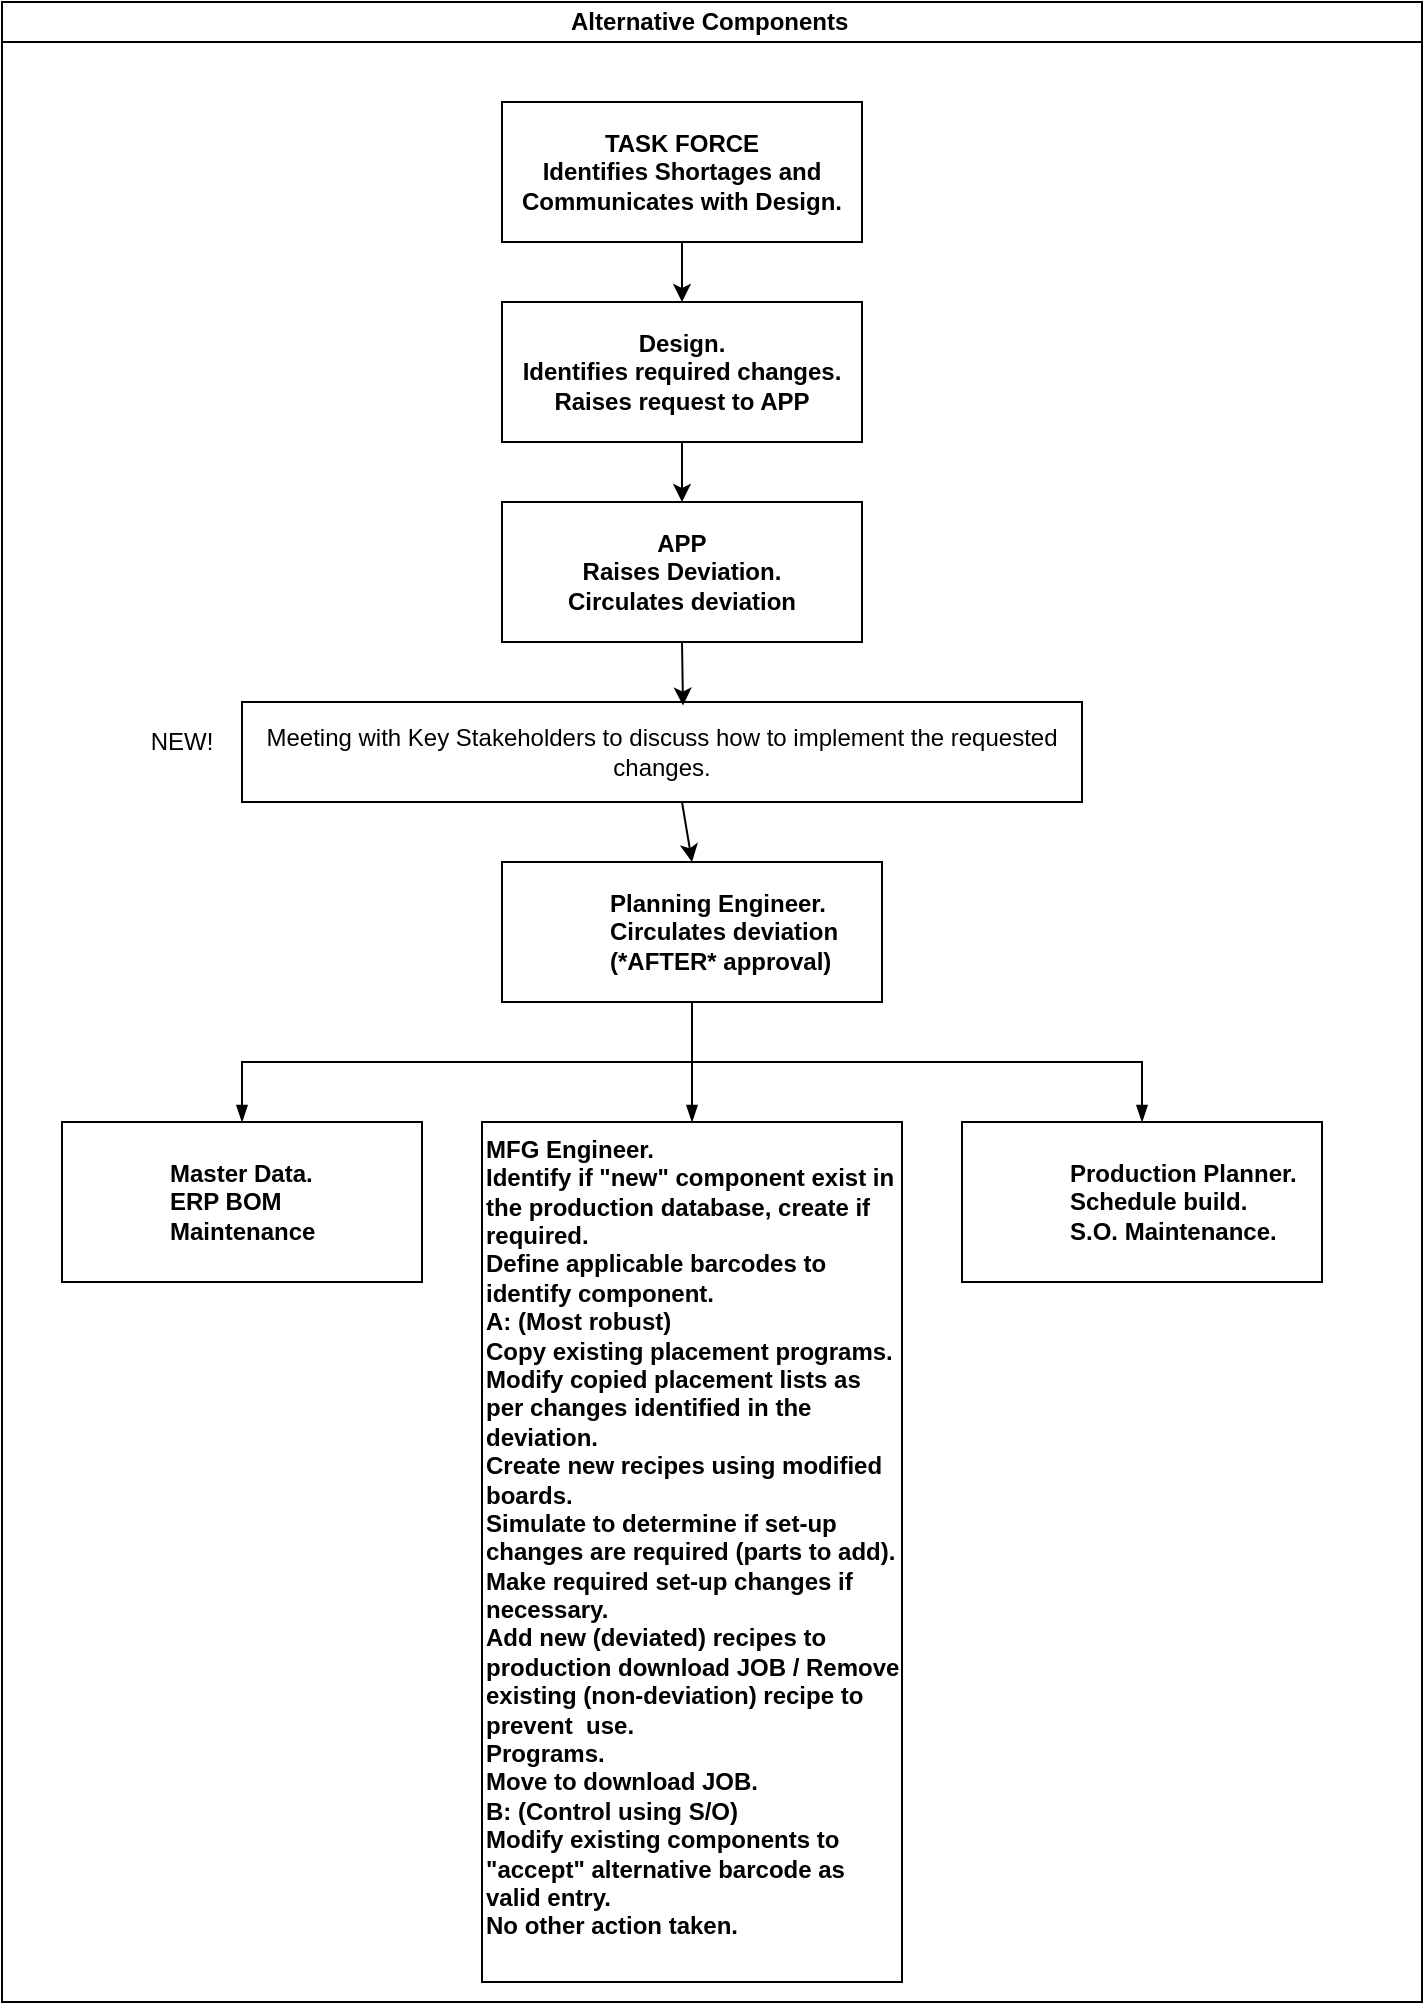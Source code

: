 <mxfile version="15.3.8" type="github">
  <diagram id="prtHgNgQTEPvFCAcTncT" name="Page-1">
    <mxGraphModel dx="1038" dy="547" grid="1" gridSize="10" guides="1" tooltips="1" connect="1" arrows="1" fold="1" page="1" pageScale="1" pageWidth="827" pageHeight="1169" math="0" shadow="0">
      <root>
        <mxCell id="0" />
        <mxCell id="1" parent="0" />
        <mxCell id="es1huuqaGist6g62GL2a-3" value="" style="rounded=0;whiteSpace=wrap;html=1;align=center;" parent="1" vertex="1">
          <mxGeometry x="160" y="390" width="420" height="50" as="geometry" />
        </mxCell>
        <mxCell id="dNxyNK7c78bLwvsdeMH5-11" value="Alternative Components&amp;nbsp;" style="swimlane;html=1;startSize=20;horizontal=1;containerType=tree;glass=0;align=center;" parent="1" vertex="1">
          <mxGeometry x="40" y="40" width="710" height="1000" as="geometry" />
        </mxCell>
        <UserObject label="Planning Engineer.&lt;br&gt;Circulates deviation (*AFTER* approval)" name="Tessa Miller" position="CFO" location="Office 1" email="me@example.com" placeholders="1" id="dNxyNK7c78bLwvsdeMH5-12">
          <mxCell style="label;whiteSpace=wrap;html=1;rounded=0;glass=0;treeMoving=1;treeFolding=1;" parent="dNxyNK7c78bLwvsdeMH5-11" vertex="1">
            <mxGeometry x="250" y="430" width="190" height="70" as="geometry" />
          </mxCell>
        </UserObject>
        <mxCell id="dNxyNK7c78bLwvsdeMH5-13" value="" style="endArrow=blockThin;endFill=1;fontSize=11;edgeStyle=elbowEdgeStyle;elbow=vertical;rounded=0;" parent="dNxyNK7c78bLwvsdeMH5-11" source="dNxyNK7c78bLwvsdeMH5-12" target="dNxyNK7c78bLwvsdeMH5-14" edge="1">
          <mxGeometry relative="1" as="geometry" />
        </mxCell>
        <UserObject label="Master Data.&lt;br&gt;ERP BOM Maintenance" name="Edward Morrison" position="Brand Manager" location="Office 2" email="me@example.com" placeholders="1" id="dNxyNK7c78bLwvsdeMH5-14">
          <mxCell style="label;whiteSpace=wrap;html=1;rounded=0;glass=0;treeFolding=1;treeMoving=1;" parent="dNxyNK7c78bLwvsdeMH5-11" vertex="1">
            <mxGeometry x="30" y="560" width="180" height="80" as="geometry" />
          </mxCell>
        </UserObject>
        <mxCell id="dNxyNK7c78bLwvsdeMH5-15" value="" style="endArrow=blockThin;endFill=1;fontSize=11;edgeStyle=elbowEdgeStyle;elbow=vertical;rounded=0;" parent="dNxyNK7c78bLwvsdeMH5-11" source="dNxyNK7c78bLwvsdeMH5-12" target="dNxyNK7c78bLwvsdeMH5-16" edge="1">
          <mxGeometry relative="1" as="geometry" />
        </mxCell>
        <UserObject label="MFG Engineer.&lt;br&gt;Identify if &quot;new&quot; component exist in the production database, create if required.&lt;br&gt;Define applicable barcodes to identify component.&lt;br&gt;A: (Most robust)&lt;br&gt;Copy existing placement programs.&lt;br&gt;Modify copied placement lists as per changes identified in the deviation.&lt;br&gt;Create new recipes using modified boards.&lt;br&gt;Simulate to determine if set-up changes are required (parts to add).&lt;br&gt;Make required set-up changes if necessary.&lt;br&gt;Add new (deviated) recipes to production download JOB / Remove existing (non-deviation) recipe to prevent&amp;nbsp; use.&lt;br&gt;Programs.&lt;br&gt;&lt;div&gt;&lt;span&gt;Move to download JOB.&lt;/span&gt;&lt;/div&gt;&lt;div&gt;&lt;span&gt;B: (Control using S/O)&lt;/span&gt;&lt;/div&gt;&lt;div&gt;&lt;span&gt;Modify existing&amp;nbsp;components&amp;nbsp;to &quot;accept&quot; alternative barcode as valid entry.&lt;/span&gt;&lt;/div&gt;&lt;div&gt;&lt;span&gt;No other action taken.&lt;/span&gt;&lt;/div&gt;&lt;div&gt;&lt;span&gt;&lt;br&gt;&lt;/span&gt;&lt;/div&gt;" name="Evan Valet" position="HR Director" location="Office 4" email="me@example.com" placeholders="1" id="dNxyNK7c78bLwvsdeMH5-16">
          <mxCell style="label;whiteSpace=wrap;html=1;rounded=0;glass=0;treeFolding=1;treeMoving=1;spacingLeft=0;align=left;" parent="dNxyNK7c78bLwvsdeMH5-11" vertex="1">
            <mxGeometry x="240" y="560" width="210" height="430" as="geometry" />
          </mxCell>
        </UserObject>
        <mxCell id="dNxyNK7c78bLwvsdeMH5-17" value="" style="endArrow=blockThin;endFill=1;fontSize=11;edgeStyle=elbowEdgeStyle;elbow=vertical;rounded=0;" parent="dNxyNK7c78bLwvsdeMH5-11" source="dNxyNK7c78bLwvsdeMH5-12" target="dNxyNK7c78bLwvsdeMH5-18" edge="1">
          <mxGeometry relative="1" as="geometry" />
        </mxCell>
        <UserObject label="Production Planner.&lt;br&gt;Schedule build.&lt;br&gt;S.O. Maintenance." name="Alison Donovan" position="System Admin" location="Office 3" email="me@example.com" placeholders="1" id="dNxyNK7c78bLwvsdeMH5-18">
          <mxCell style="label;whiteSpace=wrap;html=1;rounded=0;glass=0;" parent="dNxyNK7c78bLwvsdeMH5-11" vertex="1">
            <mxGeometry x="480" y="560" width="180" height="80" as="geometry" />
          </mxCell>
        </UserObject>
        <UserObject label="APP&lt;br&gt;Raises Deviation.&lt;br&gt;Circulates deviation" name="Tessa Miller" position="CFO" location="Office 1" email="me@example.com" placeholders="1" id="MjClccZMk18TQqdO_Fq8-1">
          <mxCell style="label;whiteSpace=wrap;html=1;rounded=0;glass=0;treeMoving=1;treeFolding=1;align=center;spacingLeft=0;" parent="dNxyNK7c78bLwvsdeMH5-11" vertex="1">
            <mxGeometry x="250" y="250" width="180" height="70" as="geometry" />
          </mxCell>
        </UserObject>
        <UserObject label="Design.&lt;br&gt;Identifies required changes.&lt;br&gt;Raises request to APP" name="Tessa Miller" position="CFO" location="Office 1" email="me@example.com" placeholders="1" id="MjClccZMk18TQqdO_Fq8-3">
          <mxCell style="label;whiteSpace=wrap;html=1;rounded=0;glass=0;treeMoving=1;treeFolding=1;spacingLeft=0;align=center;" parent="dNxyNK7c78bLwvsdeMH5-11" vertex="1">
            <mxGeometry x="250" y="150" width="180" height="70" as="geometry" />
          </mxCell>
        </UserObject>
        <mxCell id="MjClccZMk18TQqdO_Fq8-2" value="Meeting with Key Stakeholders to discuss how to implement the requested changes." style="text;html=1;strokeColor=none;fillColor=none;align=center;verticalAlign=middle;whiteSpace=wrap;rounded=0;hachureGap=4;pointerEvents=0;" parent="dNxyNK7c78bLwvsdeMH5-11" vertex="1">
          <mxGeometry x="130" y="340" width="400" height="70" as="geometry" />
        </mxCell>
        <UserObject label="TASK FORCE&lt;br&gt;Identifies Shortages and&lt;br&gt;Communicates with Design." name="Tessa Miller" position="CFO" location="Office 1" email="me@example.com" placeholders="1" id="MjClccZMk18TQqdO_Fq8-4">
          <mxCell style="label;whiteSpace=wrap;html=1;rounded=0;glass=0;treeMoving=1;treeFolding=1;align=center;spacingLeft=0;" parent="dNxyNK7c78bLwvsdeMH5-11" vertex="1">
            <mxGeometry x="250" y="50" width="180" height="70" as="geometry" />
          </mxCell>
        </UserObject>
        <mxCell id="es1huuqaGist6g62GL2a-1" value="" style="endArrow=classic;html=1;exitX=0.5;exitY=1;exitDx=0;exitDy=0;entryX=0.5;entryY=0;entryDx=0;entryDy=0;" parent="dNxyNK7c78bLwvsdeMH5-11" source="MjClccZMk18TQqdO_Fq8-4" target="MjClccZMk18TQqdO_Fq8-3" edge="1">
          <mxGeometry width="50" height="50" relative="1" as="geometry">
            <mxPoint x="350" y="260" as="sourcePoint" />
            <mxPoint x="400" y="210" as="targetPoint" />
          </mxGeometry>
        </mxCell>
        <mxCell id="es1huuqaGist6g62GL2a-2" value="" style="endArrow=classic;html=1;exitX=0.5;exitY=1;exitDx=0;exitDy=0;entryX=0.5;entryY=0;entryDx=0;entryDy=0;" parent="dNxyNK7c78bLwvsdeMH5-11" source="MjClccZMk18TQqdO_Fq8-3" target="MjClccZMk18TQqdO_Fq8-1" edge="1">
          <mxGeometry width="50" height="50" relative="1" as="geometry">
            <mxPoint x="350" y="260" as="sourcePoint" />
            <mxPoint x="400" y="210" as="targetPoint" />
          </mxGeometry>
        </mxCell>
        <mxCell id="es1huuqaGist6g62GL2a-5" value="NEW!" style="text;html=1;strokeColor=none;fillColor=none;align=center;verticalAlign=middle;whiteSpace=wrap;rounded=0;" parent="dNxyNK7c78bLwvsdeMH5-11" vertex="1">
          <mxGeometry x="70" y="360" width="40" height="20" as="geometry" />
        </mxCell>
        <mxCell id="es1huuqaGist6g62GL2a-4" value="" style="endArrow=classic;html=1;exitX=0.5;exitY=1;exitDx=0;exitDy=0;entryX=0.525;entryY=0.036;entryDx=0;entryDy=0;entryPerimeter=0;" parent="1" source="MjClccZMk18TQqdO_Fq8-1" target="es1huuqaGist6g62GL2a-3" edge="1">
          <mxGeometry width="50" height="50" relative="1" as="geometry">
            <mxPoint x="390" y="440" as="sourcePoint" />
            <mxPoint x="440" y="390" as="targetPoint" />
          </mxGeometry>
        </mxCell>
        <mxCell id="es1huuqaGist6g62GL2a-6" value="" style="endArrow=classic;html=1;entryX=0.5;entryY=0;entryDx=0;entryDy=0;" parent="1" target="dNxyNK7c78bLwvsdeMH5-12" edge="1">
          <mxGeometry width="50" height="50" relative="1" as="geometry">
            <mxPoint x="380" y="440" as="sourcePoint" />
            <mxPoint x="440" y="540" as="targetPoint" />
          </mxGeometry>
        </mxCell>
      </root>
    </mxGraphModel>
  </diagram>
</mxfile>
